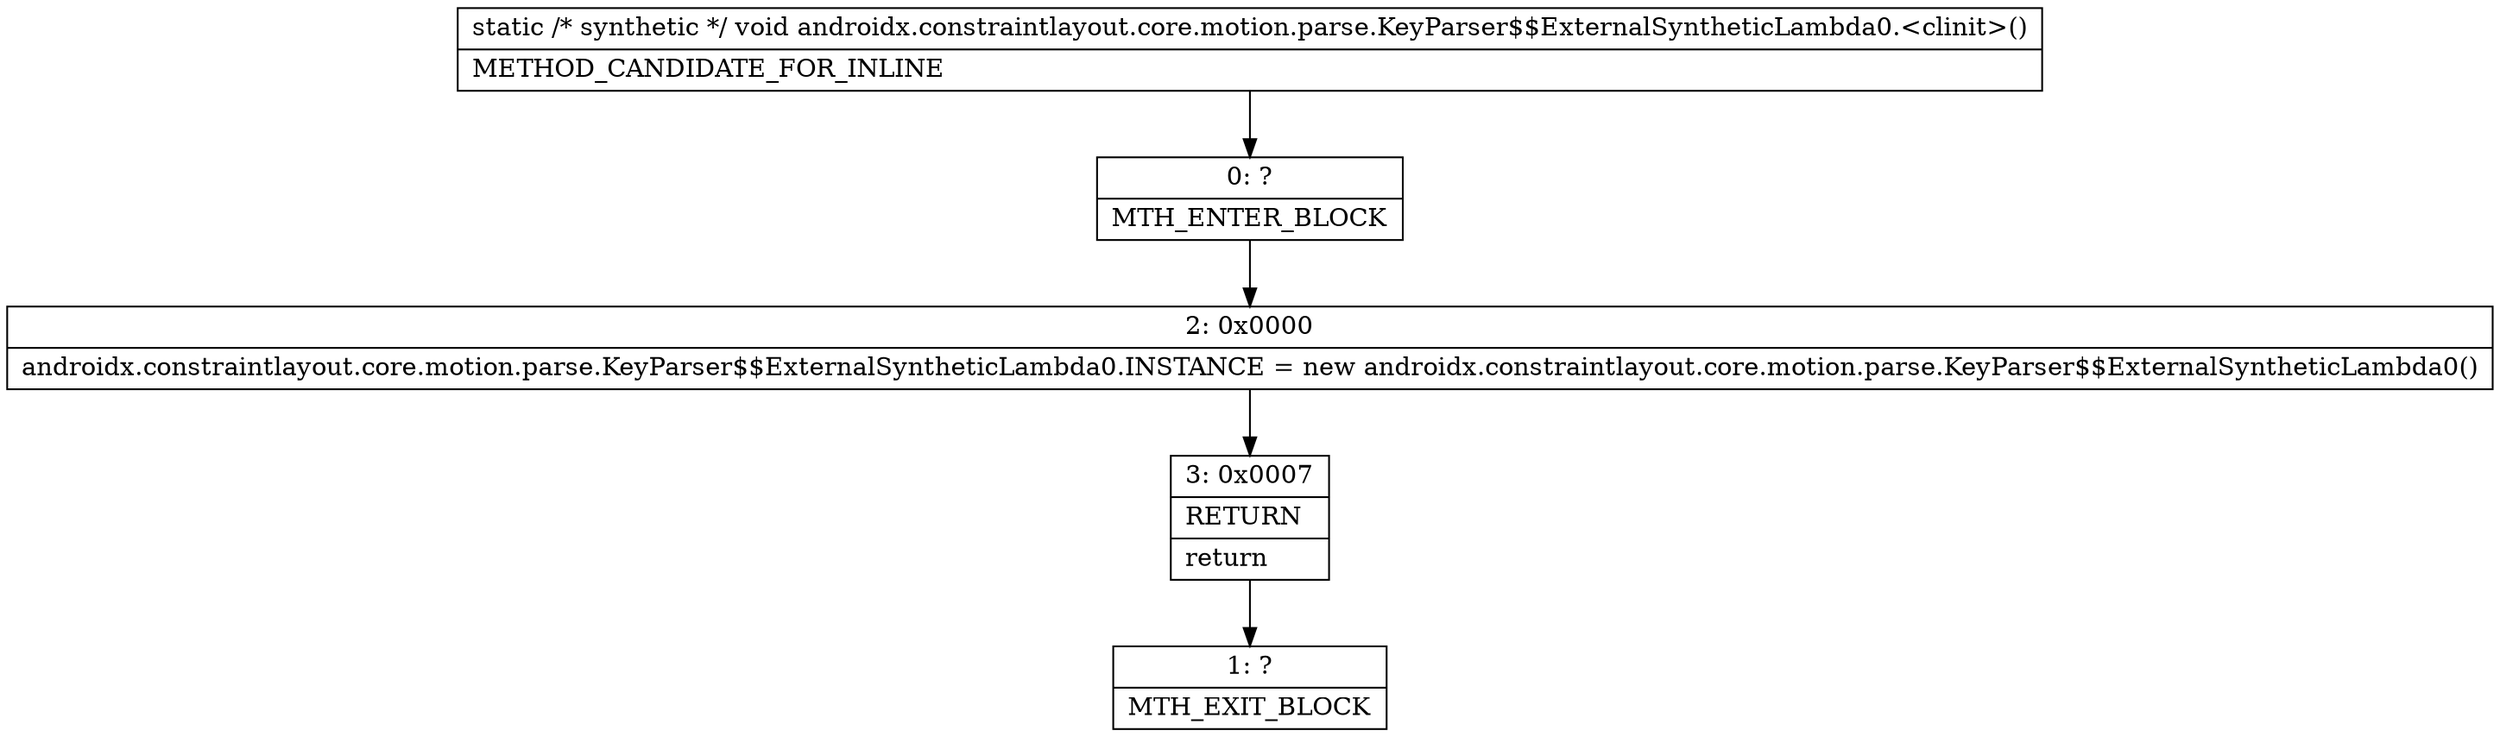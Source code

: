 digraph "CFG forandroidx.constraintlayout.core.motion.parse.KeyParser$$ExternalSyntheticLambda0.\<clinit\>()V" {
Node_0 [shape=record,label="{0\:\ ?|MTH_ENTER_BLOCK\l}"];
Node_2 [shape=record,label="{2\:\ 0x0000|androidx.constraintlayout.core.motion.parse.KeyParser$$ExternalSyntheticLambda0.INSTANCE = new androidx.constraintlayout.core.motion.parse.KeyParser$$ExternalSyntheticLambda0()\l}"];
Node_3 [shape=record,label="{3\:\ 0x0007|RETURN\l|return\l}"];
Node_1 [shape=record,label="{1\:\ ?|MTH_EXIT_BLOCK\l}"];
MethodNode[shape=record,label="{static \/* synthetic *\/ void androidx.constraintlayout.core.motion.parse.KeyParser$$ExternalSyntheticLambda0.\<clinit\>()  | METHOD_CANDIDATE_FOR_INLINE\l}"];
MethodNode -> Node_0;Node_0 -> Node_2;
Node_2 -> Node_3;
Node_3 -> Node_1;
}

